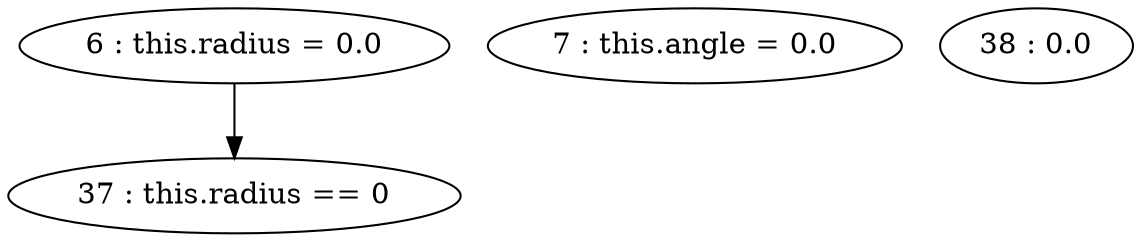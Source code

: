 digraph G {
"6 : this.radius = 0.0"
"6 : this.radius = 0.0" -> "37 : this.radius == 0"
"7 : this.angle = 0.0"
"37 : this.radius == 0"
"38 : 0.0"
}